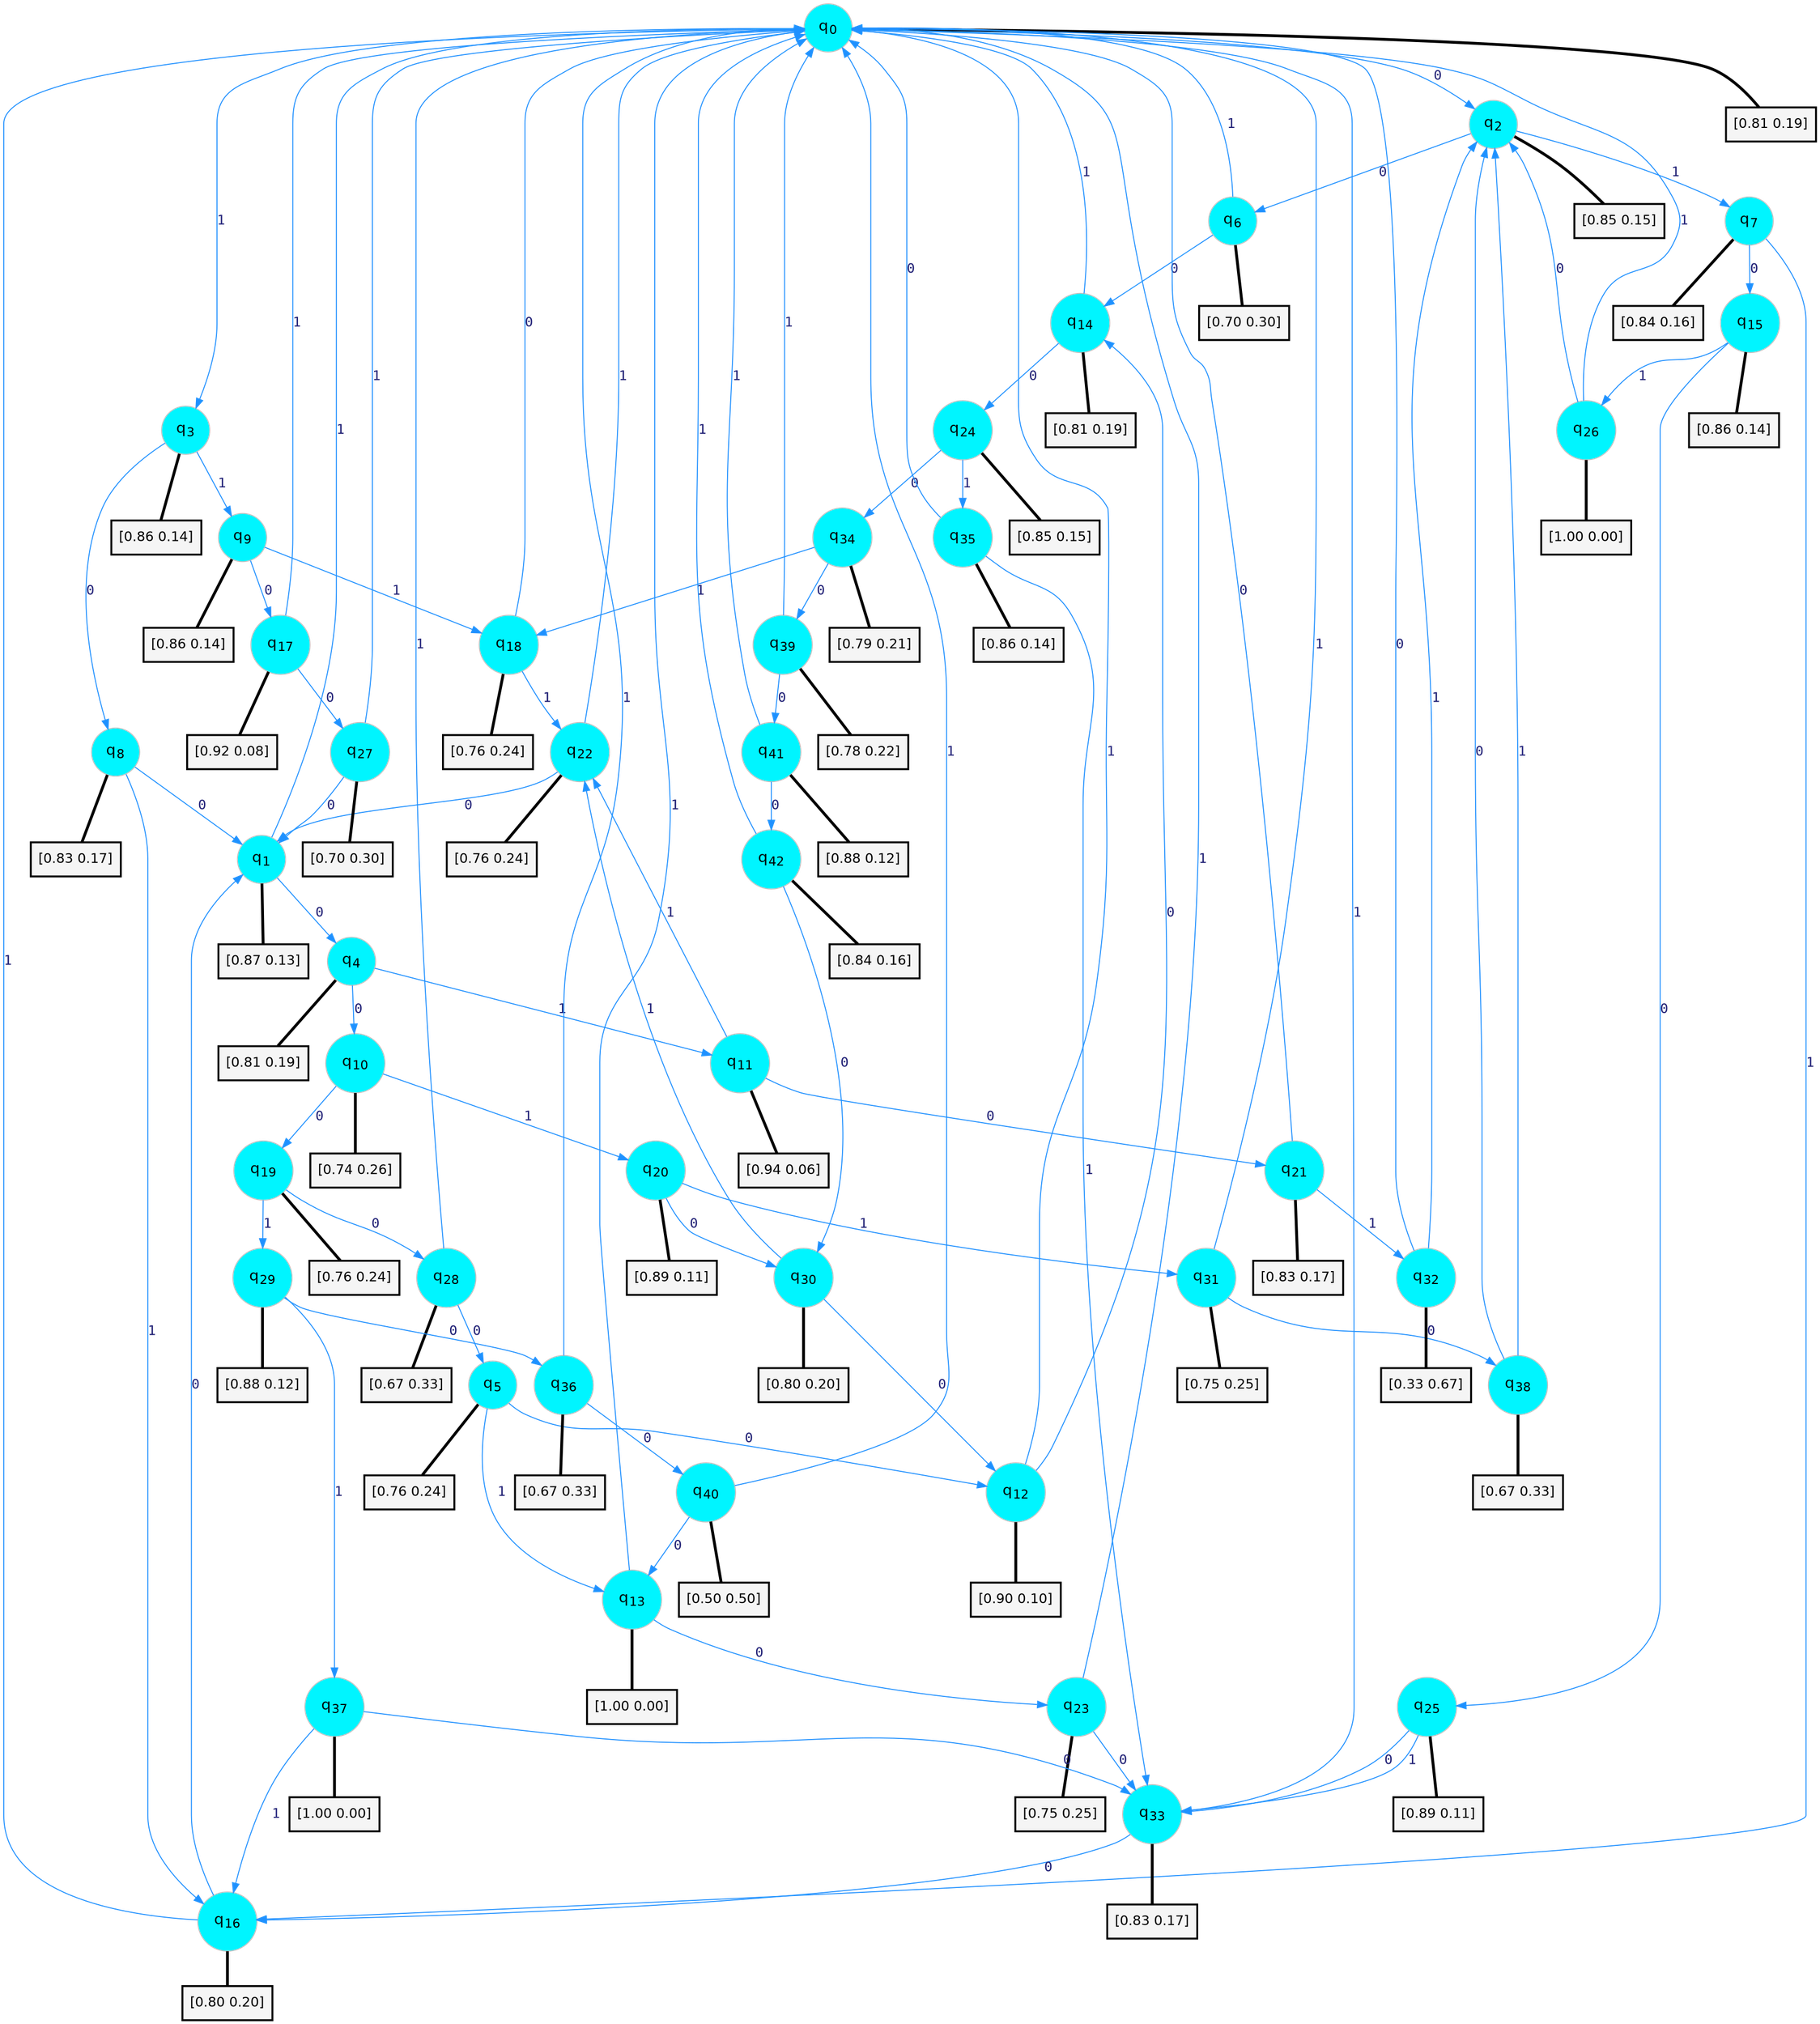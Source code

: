 digraph G {
graph [
bgcolor=transparent, dpi=300, rankdir=TD, size="40,25"];
node [
color=gray, fillcolor=turquoise1, fontcolor=black, fontname=Helvetica, fontsize=16, fontweight=bold, shape=circle, style=filled];
edge [
arrowsize=1, color=dodgerblue1, fontcolor=midnightblue, fontname=courier, fontweight=bold, penwidth=1, style=solid, weight=20];
0[label=<q<SUB>0</SUB>>];
1[label=<q<SUB>1</SUB>>];
2[label=<q<SUB>2</SUB>>];
3[label=<q<SUB>3</SUB>>];
4[label=<q<SUB>4</SUB>>];
5[label=<q<SUB>5</SUB>>];
6[label=<q<SUB>6</SUB>>];
7[label=<q<SUB>7</SUB>>];
8[label=<q<SUB>8</SUB>>];
9[label=<q<SUB>9</SUB>>];
10[label=<q<SUB>10</SUB>>];
11[label=<q<SUB>11</SUB>>];
12[label=<q<SUB>12</SUB>>];
13[label=<q<SUB>13</SUB>>];
14[label=<q<SUB>14</SUB>>];
15[label=<q<SUB>15</SUB>>];
16[label=<q<SUB>16</SUB>>];
17[label=<q<SUB>17</SUB>>];
18[label=<q<SUB>18</SUB>>];
19[label=<q<SUB>19</SUB>>];
20[label=<q<SUB>20</SUB>>];
21[label=<q<SUB>21</SUB>>];
22[label=<q<SUB>22</SUB>>];
23[label=<q<SUB>23</SUB>>];
24[label=<q<SUB>24</SUB>>];
25[label=<q<SUB>25</SUB>>];
26[label=<q<SUB>26</SUB>>];
27[label=<q<SUB>27</SUB>>];
28[label=<q<SUB>28</SUB>>];
29[label=<q<SUB>29</SUB>>];
30[label=<q<SUB>30</SUB>>];
31[label=<q<SUB>31</SUB>>];
32[label=<q<SUB>32</SUB>>];
33[label=<q<SUB>33</SUB>>];
34[label=<q<SUB>34</SUB>>];
35[label=<q<SUB>35</SUB>>];
36[label=<q<SUB>36</SUB>>];
37[label=<q<SUB>37</SUB>>];
38[label=<q<SUB>38</SUB>>];
39[label=<q<SUB>39</SUB>>];
40[label=<q<SUB>40</SUB>>];
41[label=<q<SUB>41</SUB>>];
42[label=<q<SUB>42</SUB>>];
43[label="[0.81 0.19]", shape=box,fontcolor=black, fontname=Helvetica, fontsize=14, penwidth=2, fillcolor=whitesmoke,color=black];
44[label="[0.87 0.13]", shape=box,fontcolor=black, fontname=Helvetica, fontsize=14, penwidth=2, fillcolor=whitesmoke,color=black];
45[label="[0.85 0.15]", shape=box,fontcolor=black, fontname=Helvetica, fontsize=14, penwidth=2, fillcolor=whitesmoke,color=black];
46[label="[0.86 0.14]", shape=box,fontcolor=black, fontname=Helvetica, fontsize=14, penwidth=2, fillcolor=whitesmoke,color=black];
47[label="[0.81 0.19]", shape=box,fontcolor=black, fontname=Helvetica, fontsize=14, penwidth=2, fillcolor=whitesmoke,color=black];
48[label="[0.76 0.24]", shape=box,fontcolor=black, fontname=Helvetica, fontsize=14, penwidth=2, fillcolor=whitesmoke,color=black];
49[label="[0.70 0.30]", shape=box,fontcolor=black, fontname=Helvetica, fontsize=14, penwidth=2, fillcolor=whitesmoke,color=black];
50[label="[0.84 0.16]", shape=box,fontcolor=black, fontname=Helvetica, fontsize=14, penwidth=2, fillcolor=whitesmoke,color=black];
51[label="[0.83 0.17]", shape=box,fontcolor=black, fontname=Helvetica, fontsize=14, penwidth=2, fillcolor=whitesmoke,color=black];
52[label="[0.86 0.14]", shape=box,fontcolor=black, fontname=Helvetica, fontsize=14, penwidth=2, fillcolor=whitesmoke,color=black];
53[label="[0.74 0.26]", shape=box,fontcolor=black, fontname=Helvetica, fontsize=14, penwidth=2, fillcolor=whitesmoke,color=black];
54[label="[0.94 0.06]", shape=box,fontcolor=black, fontname=Helvetica, fontsize=14, penwidth=2, fillcolor=whitesmoke,color=black];
55[label="[0.90 0.10]", shape=box,fontcolor=black, fontname=Helvetica, fontsize=14, penwidth=2, fillcolor=whitesmoke,color=black];
56[label="[1.00 0.00]", shape=box,fontcolor=black, fontname=Helvetica, fontsize=14, penwidth=2, fillcolor=whitesmoke,color=black];
57[label="[0.81 0.19]", shape=box,fontcolor=black, fontname=Helvetica, fontsize=14, penwidth=2, fillcolor=whitesmoke,color=black];
58[label="[0.86 0.14]", shape=box,fontcolor=black, fontname=Helvetica, fontsize=14, penwidth=2, fillcolor=whitesmoke,color=black];
59[label="[0.80 0.20]", shape=box,fontcolor=black, fontname=Helvetica, fontsize=14, penwidth=2, fillcolor=whitesmoke,color=black];
60[label="[0.92 0.08]", shape=box,fontcolor=black, fontname=Helvetica, fontsize=14, penwidth=2, fillcolor=whitesmoke,color=black];
61[label="[0.76 0.24]", shape=box,fontcolor=black, fontname=Helvetica, fontsize=14, penwidth=2, fillcolor=whitesmoke,color=black];
62[label="[0.76 0.24]", shape=box,fontcolor=black, fontname=Helvetica, fontsize=14, penwidth=2, fillcolor=whitesmoke,color=black];
63[label="[0.89 0.11]", shape=box,fontcolor=black, fontname=Helvetica, fontsize=14, penwidth=2, fillcolor=whitesmoke,color=black];
64[label="[0.83 0.17]", shape=box,fontcolor=black, fontname=Helvetica, fontsize=14, penwidth=2, fillcolor=whitesmoke,color=black];
65[label="[0.76 0.24]", shape=box,fontcolor=black, fontname=Helvetica, fontsize=14, penwidth=2, fillcolor=whitesmoke,color=black];
66[label="[0.75 0.25]", shape=box,fontcolor=black, fontname=Helvetica, fontsize=14, penwidth=2, fillcolor=whitesmoke,color=black];
67[label="[0.85 0.15]", shape=box,fontcolor=black, fontname=Helvetica, fontsize=14, penwidth=2, fillcolor=whitesmoke,color=black];
68[label="[0.89 0.11]", shape=box,fontcolor=black, fontname=Helvetica, fontsize=14, penwidth=2, fillcolor=whitesmoke,color=black];
69[label="[1.00 0.00]", shape=box,fontcolor=black, fontname=Helvetica, fontsize=14, penwidth=2, fillcolor=whitesmoke,color=black];
70[label="[0.70 0.30]", shape=box,fontcolor=black, fontname=Helvetica, fontsize=14, penwidth=2, fillcolor=whitesmoke,color=black];
71[label="[0.67 0.33]", shape=box,fontcolor=black, fontname=Helvetica, fontsize=14, penwidth=2, fillcolor=whitesmoke,color=black];
72[label="[0.88 0.12]", shape=box,fontcolor=black, fontname=Helvetica, fontsize=14, penwidth=2, fillcolor=whitesmoke,color=black];
73[label="[0.80 0.20]", shape=box,fontcolor=black, fontname=Helvetica, fontsize=14, penwidth=2, fillcolor=whitesmoke,color=black];
74[label="[0.75 0.25]", shape=box,fontcolor=black, fontname=Helvetica, fontsize=14, penwidth=2, fillcolor=whitesmoke,color=black];
75[label="[0.33 0.67]", shape=box,fontcolor=black, fontname=Helvetica, fontsize=14, penwidth=2, fillcolor=whitesmoke,color=black];
76[label="[0.83 0.17]", shape=box,fontcolor=black, fontname=Helvetica, fontsize=14, penwidth=2, fillcolor=whitesmoke,color=black];
77[label="[0.79 0.21]", shape=box,fontcolor=black, fontname=Helvetica, fontsize=14, penwidth=2, fillcolor=whitesmoke,color=black];
78[label="[0.86 0.14]", shape=box,fontcolor=black, fontname=Helvetica, fontsize=14, penwidth=2, fillcolor=whitesmoke,color=black];
79[label="[0.67 0.33]", shape=box,fontcolor=black, fontname=Helvetica, fontsize=14, penwidth=2, fillcolor=whitesmoke,color=black];
80[label="[1.00 0.00]", shape=box,fontcolor=black, fontname=Helvetica, fontsize=14, penwidth=2, fillcolor=whitesmoke,color=black];
81[label="[0.67 0.33]", shape=box,fontcolor=black, fontname=Helvetica, fontsize=14, penwidth=2, fillcolor=whitesmoke,color=black];
82[label="[0.78 0.22]", shape=box,fontcolor=black, fontname=Helvetica, fontsize=14, penwidth=2, fillcolor=whitesmoke,color=black];
83[label="[0.50 0.50]", shape=box,fontcolor=black, fontname=Helvetica, fontsize=14, penwidth=2, fillcolor=whitesmoke,color=black];
84[label="[0.88 0.12]", shape=box,fontcolor=black, fontname=Helvetica, fontsize=14, penwidth=2, fillcolor=whitesmoke,color=black];
85[label="[0.84 0.16]", shape=box,fontcolor=black, fontname=Helvetica, fontsize=14, penwidth=2, fillcolor=whitesmoke,color=black];
0->2 [label=0];
0->3 [label=1];
0->43 [arrowhead=none, penwidth=3,color=black];
1->4 [label=0];
1->0 [label=1];
1->44 [arrowhead=none, penwidth=3,color=black];
2->6 [label=0];
2->7 [label=1];
2->45 [arrowhead=none, penwidth=3,color=black];
3->8 [label=0];
3->9 [label=1];
3->46 [arrowhead=none, penwidth=3,color=black];
4->10 [label=0];
4->11 [label=1];
4->47 [arrowhead=none, penwidth=3,color=black];
5->12 [label=0];
5->13 [label=1];
5->48 [arrowhead=none, penwidth=3,color=black];
6->14 [label=0];
6->0 [label=1];
6->49 [arrowhead=none, penwidth=3,color=black];
7->15 [label=0];
7->16 [label=1];
7->50 [arrowhead=none, penwidth=3,color=black];
8->1 [label=0];
8->16 [label=1];
8->51 [arrowhead=none, penwidth=3,color=black];
9->17 [label=0];
9->18 [label=1];
9->52 [arrowhead=none, penwidth=3,color=black];
10->19 [label=0];
10->20 [label=1];
10->53 [arrowhead=none, penwidth=3,color=black];
11->21 [label=0];
11->22 [label=1];
11->54 [arrowhead=none, penwidth=3,color=black];
12->14 [label=0];
12->0 [label=1];
12->55 [arrowhead=none, penwidth=3,color=black];
13->23 [label=0];
13->0 [label=1];
13->56 [arrowhead=none, penwidth=3,color=black];
14->24 [label=0];
14->0 [label=1];
14->57 [arrowhead=none, penwidth=3,color=black];
15->25 [label=0];
15->26 [label=1];
15->58 [arrowhead=none, penwidth=3,color=black];
16->1 [label=0];
16->0 [label=1];
16->59 [arrowhead=none, penwidth=3,color=black];
17->27 [label=0];
17->0 [label=1];
17->60 [arrowhead=none, penwidth=3,color=black];
18->0 [label=0];
18->22 [label=1];
18->61 [arrowhead=none, penwidth=3,color=black];
19->28 [label=0];
19->29 [label=1];
19->62 [arrowhead=none, penwidth=3,color=black];
20->30 [label=0];
20->31 [label=1];
20->63 [arrowhead=none, penwidth=3,color=black];
21->0 [label=0];
21->32 [label=1];
21->64 [arrowhead=none, penwidth=3,color=black];
22->1 [label=0];
22->0 [label=1];
22->65 [arrowhead=none, penwidth=3,color=black];
23->33 [label=0];
23->0 [label=1];
23->66 [arrowhead=none, penwidth=3,color=black];
24->34 [label=0];
24->35 [label=1];
24->67 [arrowhead=none, penwidth=3,color=black];
25->33 [label=0];
25->33 [label=1];
25->68 [arrowhead=none, penwidth=3,color=black];
26->2 [label=0];
26->0 [label=1];
26->69 [arrowhead=none, penwidth=3,color=black];
27->1 [label=0];
27->0 [label=1];
27->70 [arrowhead=none, penwidth=3,color=black];
28->5 [label=0];
28->0 [label=1];
28->71 [arrowhead=none, penwidth=3,color=black];
29->36 [label=0];
29->37 [label=1];
29->72 [arrowhead=none, penwidth=3,color=black];
30->12 [label=0];
30->22 [label=1];
30->73 [arrowhead=none, penwidth=3,color=black];
31->38 [label=0];
31->0 [label=1];
31->74 [arrowhead=none, penwidth=3,color=black];
32->0 [label=0];
32->2 [label=1];
32->75 [arrowhead=none, penwidth=3,color=black];
33->16 [label=0];
33->0 [label=1];
33->76 [arrowhead=none, penwidth=3,color=black];
34->39 [label=0];
34->18 [label=1];
34->77 [arrowhead=none, penwidth=3,color=black];
35->0 [label=0];
35->33 [label=1];
35->78 [arrowhead=none, penwidth=3,color=black];
36->40 [label=0];
36->0 [label=1];
36->79 [arrowhead=none, penwidth=3,color=black];
37->33 [label=0];
37->16 [label=1];
37->80 [arrowhead=none, penwidth=3,color=black];
38->2 [label=0];
38->2 [label=1];
38->81 [arrowhead=none, penwidth=3,color=black];
39->41 [label=0];
39->0 [label=1];
39->82 [arrowhead=none, penwidth=3,color=black];
40->13 [label=0];
40->0 [label=1];
40->83 [arrowhead=none, penwidth=3,color=black];
41->42 [label=0];
41->0 [label=1];
41->84 [arrowhead=none, penwidth=3,color=black];
42->30 [label=0];
42->0 [label=1];
42->85 [arrowhead=none, penwidth=3,color=black];
}

